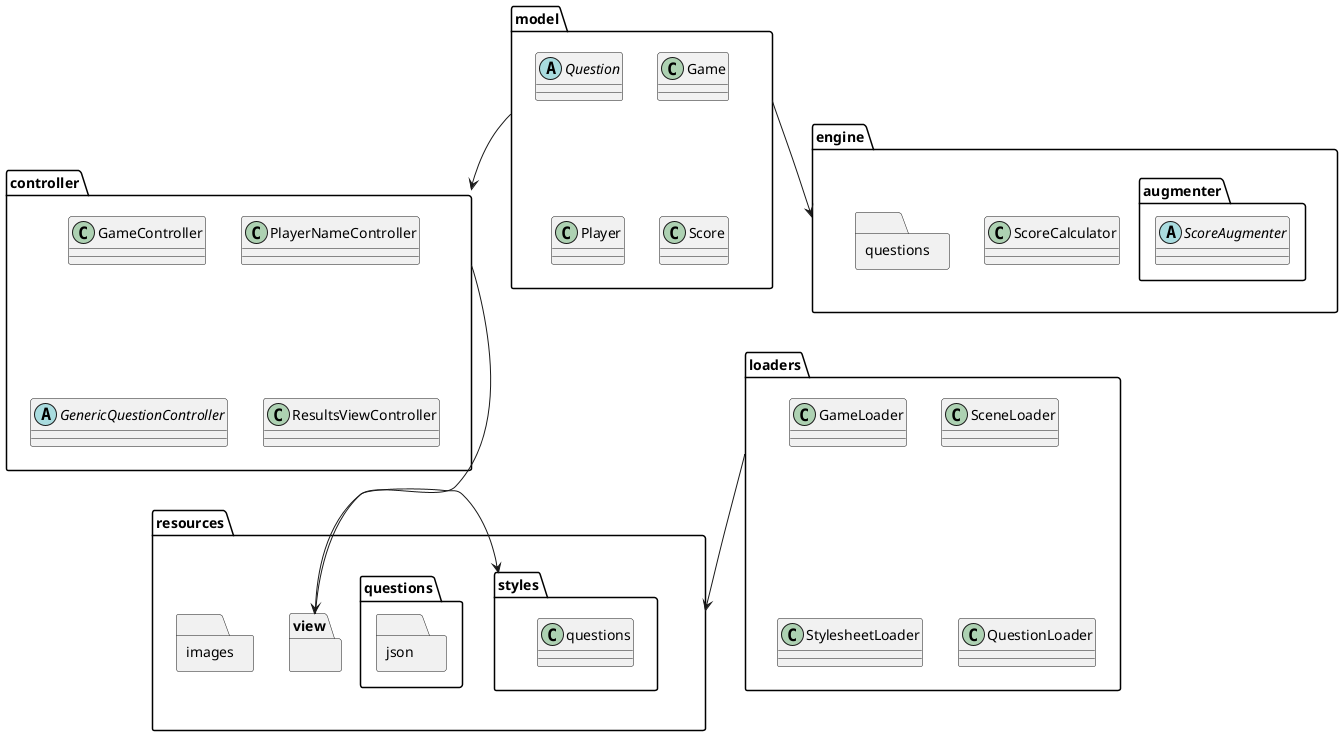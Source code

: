 @startuml

package "model" {
    class Game
    abstract Question
    class Player
    class Score
}

package "controller" {
    class GameController
    class PlayerNameController
    abstract GenericQuestionController
    class ResultsViewController
}

package "loaders" {
    class GameLoader
    class SceneLoader
    class StylesheetLoader
    class QuestionLoader
}

package "resources" {
    package "view" {
    }
    folder "styles"{
        class questions
    }
     folder "images"{
    }
    folder "questions.json"{
    }
}


package "engine" {
    folder "questions"{
    }
   
    folder "augmenter"{
        abstract ScoreAugmenter
    }
    class ScoreCalculator
}

view -> styles
model --> engine
controller --> view

loaders --> resources

model --> controller


@enduml
